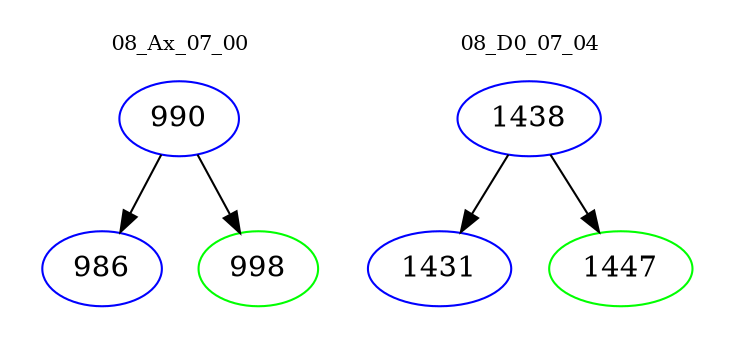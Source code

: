 digraph{
subgraph cluster_0 {
color = white
label = "08_Ax_07_00";
fontsize=10;
T0_990 [label="990", color="blue"]
T0_990 -> T0_986 [color="black"]
T0_986 [label="986", color="blue"]
T0_990 -> T0_998 [color="black"]
T0_998 [label="998", color="green"]
}
subgraph cluster_1 {
color = white
label = "08_D0_07_04";
fontsize=10;
T1_1438 [label="1438", color="blue"]
T1_1438 -> T1_1431 [color="black"]
T1_1431 [label="1431", color="blue"]
T1_1438 -> T1_1447 [color="black"]
T1_1447 [label="1447", color="green"]
}
}
